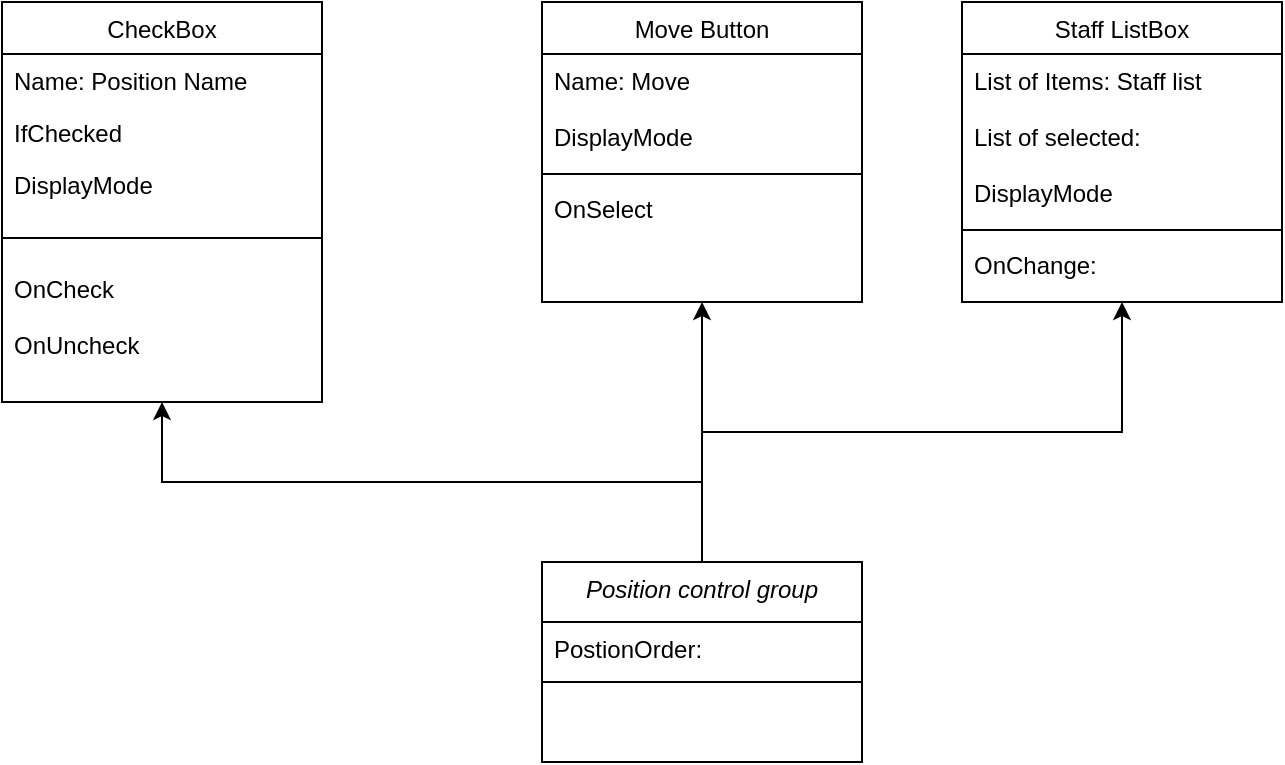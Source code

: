 <mxfile version="21.4.0" type="github">
  <diagram id="C5RBs43oDa-KdzZeNtuy" name="Page-1">
    <mxGraphModel dx="1379" dy="796" grid="1" gridSize="10" guides="1" tooltips="1" connect="1" arrows="1" fold="1" page="1" pageScale="1" pageWidth="827" pageHeight="1169" math="0" shadow="0">
      <root>
        <mxCell id="WIyWlLk6GJQsqaUBKTNV-0" />
        <mxCell id="WIyWlLk6GJQsqaUBKTNV-1" parent="WIyWlLk6GJQsqaUBKTNV-0" />
        <mxCell id="nL-GiyMK6Wj6o78B0iUP-2" value="CheckBox" style="swimlane;fontStyle=0;align=center;verticalAlign=top;childLayout=stackLayout;horizontal=1;startSize=26;horizontalStack=0;resizeParent=1;resizeLast=0;collapsible=1;marginBottom=0;rounded=0;shadow=0;strokeWidth=1;" vertex="1" parent="WIyWlLk6GJQsqaUBKTNV-1">
          <mxGeometry x="80" y="90" width="160" height="200" as="geometry">
            <mxRectangle x="340" y="380" width="170" height="26" as="alternateBounds" />
          </mxGeometry>
        </mxCell>
        <mxCell id="nL-GiyMK6Wj6o78B0iUP-3" value="Name: Position Name" style="text;align=left;verticalAlign=top;spacingLeft=4;spacingRight=4;overflow=hidden;rotatable=0;points=[[0,0.5],[1,0.5]];portConstraint=eastwest;" vertex="1" parent="nL-GiyMK6Wj6o78B0iUP-2">
          <mxGeometry y="26" width="160" height="26" as="geometry" />
        </mxCell>
        <mxCell id="nL-GiyMK6Wj6o78B0iUP-6" value="IfChecked" style="text;align=left;verticalAlign=top;spacingLeft=4;spacingRight=4;overflow=hidden;rotatable=0;points=[[0,0.5],[1,0.5]];portConstraint=eastwest;" vertex="1" parent="nL-GiyMK6Wj6o78B0iUP-2">
          <mxGeometry y="52" width="160" height="26" as="geometry" />
        </mxCell>
        <mxCell id="nL-GiyMK6Wj6o78B0iUP-7" value="DisplayMode" style="text;align=left;verticalAlign=top;spacingLeft=4;spacingRight=4;overflow=hidden;rotatable=0;points=[[0,0.5],[1,0.5]];portConstraint=eastwest;" vertex="1" parent="nL-GiyMK6Wj6o78B0iUP-2">
          <mxGeometry y="78" width="160" height="28" as="geometry" />
        </mxCell>
        <mxCell id="nL-GiyMK6Wj6o78B0iUP-4" value="" style="line;html=1;strokeWidth=1;align=left;verticalAlign=middle;spacingTop=-1;spacingLeft=3;spacingRight=3;rotatable=0;labelPosition=right;points=[];portConstraint=eastwest;" vertex="1" parent="nL-GiyMK6Wj6o78B0iUP-2">
          <mxGeometry y="106" width="160" height="24" as="geometry" />
        </mxCell>
        <mxCell id="nL-GiyMK6Wj6o78B0iUP-8" value="OnCheck" style="text;align=left;verticalAlign=top;spacingLeft=4;spacingRight=4;overflow=hidden;rotatable=0;points=[[0,0.5],[1,0.5]];portConstraint=eastwest;" vertex="1" parent="nL-GiyMK6Wj6o78B0iUP-2">
          <mxGeometry y="130" width="160" height="28" as="geometry" />
        </mxCell>
        <mxCell id="nL-GiyMK6Wj6o78B0iUP-9" value="OnUncheck" style="text;align=left;verticalAlign=top;spacingLeft=4;spacingRight=4;overflow=hidden;rotatable=0;points=[[0,0.5],[1,0.5]];portConstraint=eastwest;" vertex="1" parent="nL-GiyMK6Wj6o78B0iUP-2">
          <mxGeometry y="158" width="160" height="28" as="geometry" />
        </mxCell>
        <mxCell id="nL-GiyMK6Wj6o78B0iUP-10" value="Move Button" style="swimlane;fontStyle=0;align=center;verticalAlign=top;childLayout=stackLayout;horizontal=1;startSize=26;horizontalStack=0;resizeParent=1;resizeLast=0;collapsible=1;marginBottom=0;rounded=0;shadow=0;strokeWidth=1;" vertex="1" parent="WIyWlLk6GJQsqaUBKTNV-1">
          <mxGeometry x="350" y="90" width="160" height="150" as="geometry">
            <mxRectangle x="340" y="380" width="170" height="26" as="alternateBounds" />
          </mxGeometry>
        </mxCell>
        <mxCell id="nL-GiyMK6Wj6o78B0iUP-14" value="Name: Move" style="text;align=left;verticalAlign=top;spacingLeft=4;spacingRight=4;overflow=hidden;rotatable=0;points=[[0,0.5],[1,0.5]];portConstraint=eastwest;" vertex="1" parent="nL-GiyMK6Wj6o78B0iUP-10">
          <mxGeometry y="26" width="160" height="28" as="geometry" />
        </mxCell>
        <mxCell id="nL-GiyMK6Wj6o78B0iUP-13" value="DisplayMode" style="text;align=left;verticalAlign=top;spacingLeft=4;spacingRight=4;overflow=hidden;rotatable=0;points=[[0,0.5],[1,0.5]];portConstraint=eastwest;" vertex="1" parent="nL-GiyMK6Wj6o78B0iUP-10">
          <mxGeometry y="54" width="160" height="28" as="geometry" />
        </mxCell>
        <mxCell id="nL-GiyMK6Wj6o78B0iUP-12" value="" style="line;html=1;strokeWidth=1;align=left;verticalAlign=middle;spacingTop=-1;spacingLeft=3;spacingRight=3;rotatable=0;labelPosition=right;points=[];portConstraint=eastwest;" vertex="1" parent="nL-GiyMK6Wj6o78B0iUP-10">
          <mxGeometry y="82" width="160" height="8" as="geometry" />
        </mxCell>
        <mxCell id="nL-GiyMK6Wj6o78B0iUP-11" value="OnSelect" style="text;align=left;verticalAlign=top;spacingLeft=4;spacingRight=4;overflow=hidden;rotatable=0;points=[[0,0.5],[1,0.5]];portConstraint=eastwest;" vertex="1" parent="nL-GiyMK6Wj6o78B0iUP-10">
          <mxGeometry y="90" width="160" height="26" as="geometry" />
        </mxCell>
        <mxCell id="nL-GiyMK6Wj6o78B0iUP-15" value="Staff ListBox" style="swimlane;fontStyle=0;align=center;verticalAlign=top;childLayout=stackLayout;horizontal=1;startSize=26;horizontalStack=0;resizeParent=1;resizeLast=0;collapsible=1;marginBottom=0;rounded=0;shadow=0;strokeWidth=1;" vertex="1" parent="WIyWlLk6GJQsqaUBKTNV-1">
          <mxGeometry x="560" y="90" width="160" height="150" as="geometry">
            <mxRectangle x="340" y="380" width="170" height="26" as="alternateBounds" />
          </mxGeometry>
        </mxCell>
        <mxCell id="nL-GiyMK6Wj6o78B0iUP-16" value="List of Items: Staff list" style="text;align=left;verticalAlign=top;spacingLeft=4;spacingRight=4;overflow=hidden;rotatable=0;points=[[0,0.5],[1,0.5]];portConstraint=eastwest;" vertex="1" parent="nL-GiyMK6Wj6o78B0iUP-15">
          <mxGeometry y="26" width="160" height="28" as="geometry" />
        </mxCell>
        <mxCell id="nL-GiyMK6Wj6o78B0iUP-17" value="List of selected:" style="text;align=left;verticalAlign=top;spacingLeft=4;spacingRight=4;overflow=hidden;rotatable=0;points=[[0,0.5],[1,0.5]];portConstraint=eastwest;" vertex="1" parent="nL-GiyMK6Wj6o78B0iUP-15">
          <mxGeometry y="54" width="160" height="28" as="geometry" />
        </mxCell>
        <mxCell id="nL-GiyMK6Wj6o78B0iUP-20" value="DisplayMode" style="text;align=left;verticalAlign=top;spacingLeft=4;spacingRight=4;overflow=hidden;rotatable=0;points=[[0,0.5],[1,0.5]];portConstraint=eastwest;" vertex="1" parent="nL-GiyMK6Wj6o78B0iUP-15">
          <mxGeometry y="82" width="160" height="28" as="geometry" />
        </mxCell>
        <mxCell id="nL-GiyMK6Wj6o78B0iUP-18" value="" style="line;html=1;strokeWidth=1;align=left;verticalAlign=middle;spacingTop=-1;spacingLeft=3;spacingRight=3;rotatable=0;labelPosition=right;points=[];portConstraint=eastwest;" vertex="1" parent="nL-GiyMK6Wj6o78B0iUP-15">
          <mxGeometry y="110" width="160" height="8" as="geometry" />
        </mxCell>
        <mxCell id="nL-GiyMK6Wj6o78B0iUP-19" value="OnChange:" style="text;align=left;verticalAlign=top;spacingLeft=4;spacingRight=4;overflow=hidden;rotatable=0;points=[[0,0.5],[1,0.5]];portConstraint=eastwest;" vertex="1" parent="nL-GiyMK6Wj6o78B0iUP-15">
          <mxGeometry y="118" width="160" height="26" as="geometry" />
        </mxCell>
        <mxCell id="nL-GiyMK6Wj6o78B0iUP-28" style="edgeStyle=orthogonalEdgeStyle;rounded=0;orthogonalLoop=1;jettySize=auto;html=1;exitX=0.5;exitY=0;exitDx=0;exitDy=0;entryX=0.5;entryY=1;entryDx=0;entryDy=0;" edge="1" parent="WIyWlLk6GJQsqaUBKTNV-1" source="nL-GiyMK6Wj6o78B0iUP-21" target="nL-GiyMK6Wj6o78B0iUP-2">
          <mxGeometry relative="1" as="geometry" />
        </mxCell>
        <mxCell id="nL-GiyMK6Wj6o78B0iUP-29" style="edgeStyle=orthogonalEdgeStyle;rounded=0;orthogonalLoop=1;jettySize=auto;html=1;exitX=0.5;exitY=0;exitDx=0;exitDy=0;entryX=0.5;entryY=1;entryDx=0;entryDy=0;" edge="1" parent="WIyWlLk6GJQsqaUBKTNV-1" source="nL-GiyMK6Wj6o78B0iUP-21" target="nL-GiyMK6Wj6o78B0iUP-10">
          <mxGeometry relative="1" as="geometry" />
        </mxCell>
        <mxCell id="nL-GiyMK6Wj6o78B0iUP-30" style="edgeStyle=orthogonalEdgeStyle;rounded=0;orthogonalLoop=1;jettySize=auto;html=1;exitX=0.5;exitY=0;exitDx=0;exitDy=0;entryX=0.5;entryY=1;entryDx=0;entryDy=0;" edge="1" parent="WIyWlLk6GJQsqaUBKTNV-1" source="nL-GiyMK6Wj6o78B0iUP-21" target="nL-GiyMK6Wj6o78B0iUP-15">
          <mxGeometry relative="1" as="geometry" />
        </mxCell>
        <mxCell id="nL-GiyMK6Wj6o78B0iUP-21" value="Position control group" style="swimlane;fontStyle=2;align=center;verticalAlign=top;childLayout=stackLayout;horizontal=1;startSize=30;horizontalStack=0;resizeParent=1;resizeLast=0;collapsible=1;marginBottom=0;rounded=0;shadow=0;strokeWidth=1;" vertex="1" parent="WIyWlLk6GJQsqaUBKTNV-1">
          <mxGeometry x="350" y="370" width="160" height="100" as="geometry">
            <mxRectangle x="110" y="30" width="160" height="26" as="alternateBounds" />
          </mxGeometry>
        </mxCell>
        <mxCell id="nL-GiyMK6Wj6o78B0iUP-22" value="PostionOrder:" style="text;align=left;verticalAlign=top;spacingLeft=4;spacingRight=4;overflow=hidden;rotatable=0;points=[[0,0.5],[1,0.5]];portConstraint=eastwest;" vertex="1" parent="nL-GiyMK6Wj6o78B0iUP-21">
          <mxGeometry y="30" width="160" height="26" as="geometry" />
        </mxCell>
        <mxCell id="nL-GiyMK6Wj6o78B0iUP-26" value="" style="line;html=1;strokeWidth=1;align=left;verticalAlign=middle;spacingTop=-1;spacingLeft=3;spacingRight=3;rotatable=0;labelPosition=right;points=[];portConstraint=eastwest;" vertex="1" parent="nL-GiyMK6Wj6o78B0iUP-21">
          <mxGeometry y="56" width="160" height="8" as="geometry" />
        </mxCell>
      </root>
    </mxGraphModel>
  </diagram>
</mxfile>
